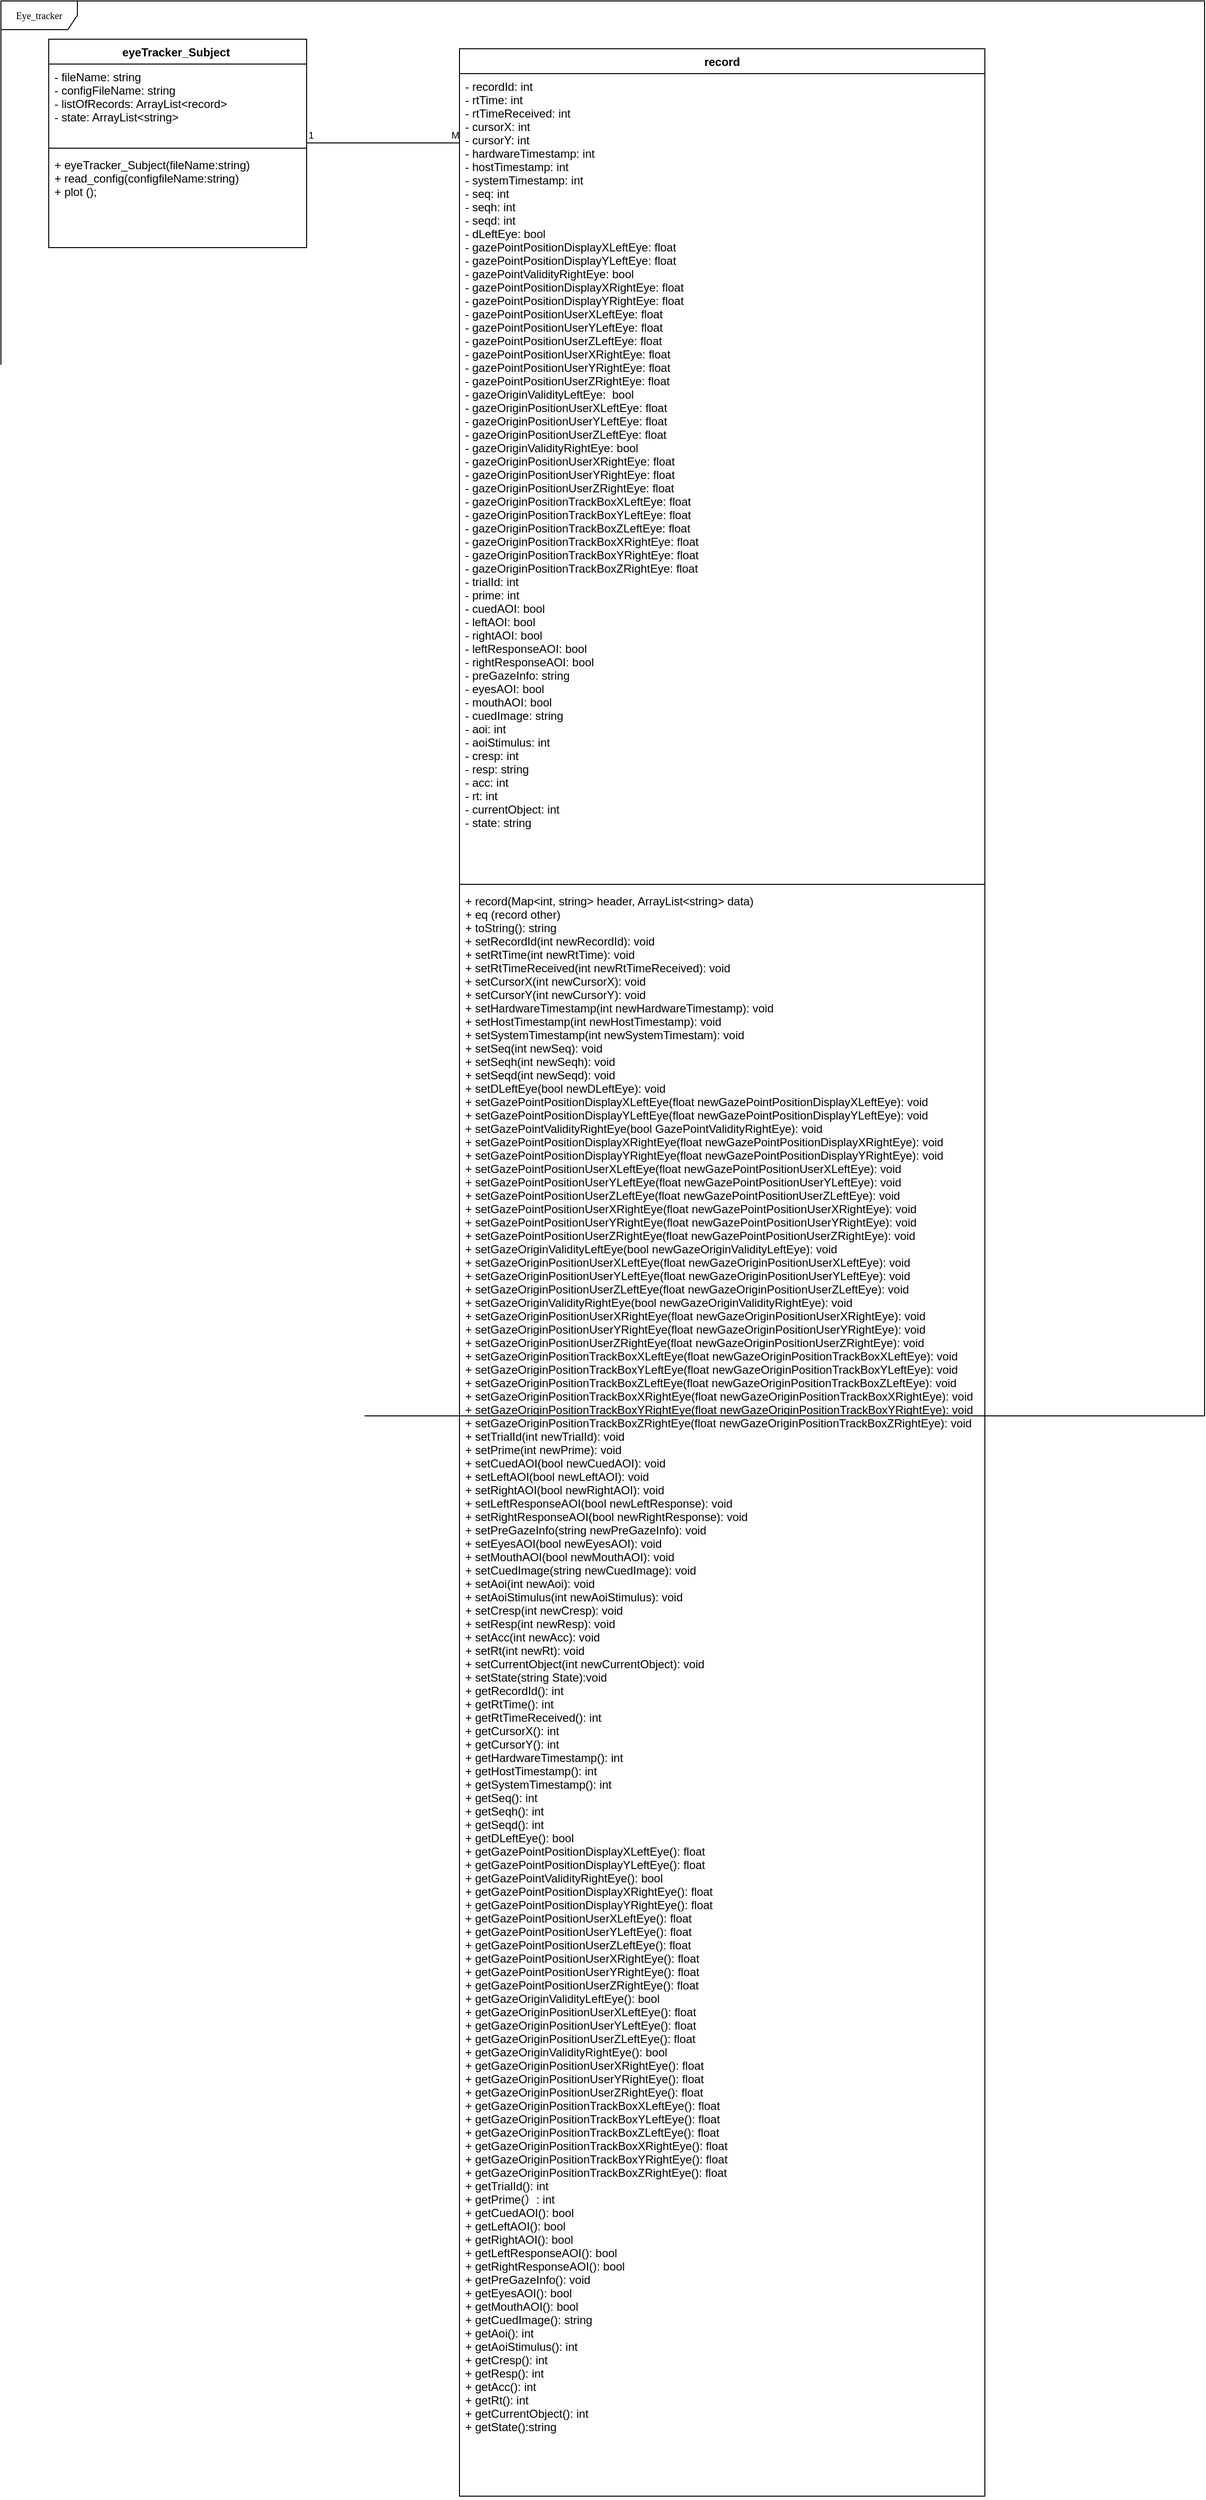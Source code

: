 <mxfile version="12.1.7" type="device" pages="1"><diagram name="Page-1" id="c4acf3e9-155e-7222-9cf6-157b1a14988f"><mxGraphModel dx="1471" dy="408" grid="1" gridSize="10" guides="1" tooltips="1" connect="1" arrows="1" fold="1" page="1" pageScale="1" pageWidth="850" pageHeight="1100" background="#ffffff" math="0" shadow="0"><root><mxCell id="0"/><mxCell id="1" parent="0"/><mxCell id="VxRp9WkxY6QAipozs7Xj-1" value="Eye_tracker" style="shape=umlFrame;whiteSpace=wrap;html=1;rounded=0;shadow=0;comic=0;labelBackgroundColor=none;strokeColor=#000000;strokeWidth=1;fillColor=#ffffff;fontFamily=Verdana;fontSize=10;fontColor=#000000;align=center;width=80;height=30;" vertex="1" parent="1"><mxGeometry x="-790" y="60" width="1260" height="1480" as="geometry"/></mxCell><mxCell id="VxRp9WkxY6QAipozs7Xj-15" value="eyeTracker_Subject " style="swimlane;fontStyle=1;align=center;verticalAlign=top;childLayout=stackLayout;horizontal=1;startSize=26;horizontalStack=0;resizeParent=1;resizeParentMax=0;resizeLast=0;collapsible=1;marginBottom=0;" vertex="1" parent="1"><mxGeometry x="-740" y="100" width="270" height="218" as="geometry"/></mxCell><mxCell id="VxRp9WkxY6QAipozs7Xj-16" value="- fileName: string&#10;- configFileName: string&#10;- listOfRecords: ArrayList&lt;record&gt;&#10;- state: ArrayList&lt;string&gt; &#10;" style="text;strokeColor=none;fillColor=none;align=left;verticalAlign=top;spacingLeft=4;spacingRight=4;overflow=hidden;rotatable=0;points=[[0,0.5],[1,0.5]];portConstraint=eastwest;" vertex="1" parent="VxRp9WkxY6QAipozs7Xj-15"><mxGeometry y="26" width="270" height="84" as="geometry"/></mxCell><mxCell id="VxRp9WkxY6QAipozs7Xj-17" value="" style="line;strokeWidth=1;fillColor=none;align=left;verticalAlign=middle;spacingTop=-1;spacingLeft=3;spacingRight=3;rotatable=0;labelPosition=right;points=[];portConstraint=eastwest;" vertex="1" parent="VxRp9WkxY6QAipozs7Xj-15"><mxGeometry y="110" width="270" height="8" as="geometry"/></mxCell><mxCell id="VxRp9WkxY6QAipozs7Xj-18" value="+ eyeTracker_Subject(fileName:string)&#10;+ read_config(configfileName:string) &#10;+ plot ();" style="text;strokeColor=none;fillColor=none;align=left;verticalAlign=top;spacingLeft=4;spacingRight=4;overflow=hidden;rotatable=0;points=[[0,0.5],[1,0.5]];portConstraint=eastwest;" vertex="1" parent="VxRp9WkxY6QAipozs7Xj-15"><mxGeometry y="118" width="270" height="100" as="geometry"/></mxCell><mxCell id="VxRp9WkxY6QAipozs7Xj-19" value="" style="endArrow=none;html=1;edgeStyle=orthogonalEdgeStyle;" edge="1" parent="1"><mxGeometry relative="1" as="geometry"><mxPoint x="-470" y="208.5" as="sourcePoint"/><mxPoint x="-310" y="208.5" as="targetPoint"/><Array as="points"><mxPoint x="-340" y="209"/><mxPoint x="-340" y="209"/></Array></mxGeometry></mxCell><mxCell id="VxRp9WkxY6QAipozs7Xj-20" value="1" style="resizable=0;html=1;align=left;verticalAlign=bottom;labelBackgroundColor=#ffffff;fontSize=10;" connectable="0" vertex="1" parent="VxRp9WkxY6QAipozs7Xj-19"><mxGeometry x="-1" relative="1" as="geometry"/></mxCell><mxCell id="VxRp9WkxY6QAipozs7Xj-21" value="M" style="resizable=0;html=1;align=right;verticalAlign=bottom;labelBackgroundColor=#ffffff;fontSize=10;" connectable="0" vertex="1" parent="VxRp9WkxY6QAipozs7Xj-19"><mxGeometry x="1" relative="1" as="geometry"/></mxCell><mxCell id="VxRp9WkxY6QAipozs7Xj-26" value="record" style="swimlane;fontStyle=1;align=center;verticalAlign=top;childLayout=stackLayout;horizontal=1;startSize=26;horizontalStack=0;resizeParent=1;resizeParentMax=0;resizeLast=0;collapsible=1;marginBottom=0;" vertex="1" parent="1"><mxGeometry x="-310" y="110" width="550" height="2560" as="geometry"/></mxCell><mxCell id="VxRp9WkxY6QAipozs7Xj-27" value="- recordId: int&#10;- rtTime: int&#10;- rtTimeReceived: int&#10;- cursorX: int&#10;- cursorY: int&#10;- hardwareTimestamp: int&#10;- hostTimestamp: int&#10;- systemTimestamp: int&#10;- seq: int&#10;- seqh: int&#10;- seqd: int&#10;- dLeftEye: bool&#10;- gazePointPositionDisplayXLeftEye: float&#10;- gazePointPositionDisplayYLeftEye: float&#10;- gazePointValidityRightEye: bool&#10;- gazePointPositionDisplayXRightEye: float&#10;- gazePointPositionDisplayYRightEye: float&#10;- gazePointPositionUserXLeftEye: float&#10;- gazePointPositionUserYLeftEye: float&#10;- gazePointPositionUserZLeftEye: float&#10;- gazePointPositionUserXRightEye: float&#10;- gazePointPositionUserYRightEye: float&#10;- gazePointPositionUserZRightEye: float&#10;- gazeOriginValidityLeftEye:  bool&#10;- gazeOriginPositionUserXLeftEye: float&#10;- gazeOriginPositionUserYLeftEye: float&#10;- gazeOriginPositionUserZLeftEye: float&#10;- gazeOriginValidityRightEye: bool&#10;- gazeOriginPositionUserXRightEye: float&#10;- gazeOriginPositionUserYRightEye: float&#10;- gazeOriginPositionUserZRightEye: float&#10;- gazeOriginPositionTrackBoxXLeftEye: float&#10;- gazeOriginPositionTrackBoxYLeftEye: float&#10;- gazeOriginPositionTrackBoxZLeftEye: float&#10;- gazeOriginPositionTrackBoxXRightEye: float&#10;- gazeOriginPositionTrackBoxYRightEye: float &#10;- gazeOriginPositionTrackBoxZRightEye: float&#10;- trialId: int &#10;- prime: int &#10;- cuedAOI: bool&#10;- leftAOI: bool&#10;- rightAOI: bool&#10;- leftResponseAOI: bool&#10;- rightResponseAOI: bool&#10;- preGazeInfo: string&#10;- eyesAOI: bool&#10;- mouthAOI: bool&#10;- cuedImage: string&#10;- aoi: int&#10;- aoiStimulus: int&#10;- cresp: int &#10;- resp: string&#10;- acc: int&#10;- rt: int&#10;- currentObject: int&#10;- state: string&#10;" style="text;strokeColor=none;fillColor=none;align=left;verticalAlign=top;spacingLeft=4;spacingRight=4;overflow=hidden;rotatable=0;points=[[0,0.5],[1,0.5]];portConstraint=eastwest;" vertex="1" parent="VxRp9WkxY6QAipozs7Xj-26"><mxGeometry y="26" width="550" height="844" as="geometry"/></mxCell><mxCell id="VxRp9WkxY6QAipozs7Xj-28" value="" style="line;strokeWidth=1;fillColor=none;align=left;verticalAlign=middle;spacingTop=-1;spacingLeft=3;spacingRight=3;rotatable=0;labelPosition=right;points=[];portConstraint=eastwest;" vertex="1" parent="VxRp9WkxY6QAipozs7Xj-26"><mxGeometry y="870" width="550" height="8" as="geometry"/></mxCell><mxCell id="VxRp9WkxY6QAipozs7Xj-29" value="+ record(Map&lt;int, string&gt; header, ArrayList&lt;string&gt; data)&#10;+ eq (record other)&#10;+ toString(): string&#10;+ setRecordId(int newRecordId): void&#10;+ setRtTime(int newRtTime): void&#10;+ setRtTimeReceived(int newRtTimeReceived): void&#10;+ setCursorX(int newCursorX): void&#10;+ setCursorY(int newCursorY): void&#10;+ setHardwareTimestamp(int newHardwareTimestamp): void&#10;+ setHostTimestamp(int newHostTimestamp): void&#10;+ setSystemTimestamp(int newSystemTimestam): void &#10;+ setSeq(int newSeq): void&#10;+ setSeqh(int newSeqh): void&#10;+ setSeqd(int newSeqd): void&#10;+ setDLeftEye(bool newDLeftEye): void&#10;+ setGazePointPositionDisplayXLeftEye(float newGazePointPositionDisplayXLeftEye): void&#10;+ setGazePointPositionDisplayYLeftEye(float newGazePointPositionDisplayYLeftEye): void  &#10;+ setGazePointValidityRightEye(bool GazePointValidityRightEye): void &#10;+ setGazePointPositionDisplayXRightEye(float newGazePointPositionDisplayXRightEye): void&#10;+ setGazePointPositionDisplayYRightEye(float newGazePointPositionDisplayYRightEye): void&#10;+ setGazePointPositionUserXLeftEye(float newGazePointPositionUserXLeftEye): void &#10;+ setGazePointPositionUserYLeftEye(float newGazePointPositionUserYLeftEye): void &#10;+ setGazePointPositionUserZLeftEye(float newGazePointPositionUserZLeftEye): void&#10;+ setGazePointPositionUserXRightEye(float newGazePointPositionUserXRightEye): void&#10;+ setGazePointPositionUserYRightEye(float newGazePointPositionUserYRightEye): void &#10;+ setGazePointPositionUserZRightEye(float newGazePointPositionUserZRightEye): void &#10;+ setGazeOriginValidityLeftEye(bool newGazeOriginValidityLeftEye): void&#10;+ setGazeOriginPositionUserXLeftEye(float newGazeOriginPositionUserXLeftEye): void &#10;+ setGazeOriginPositionUserYLeftEye(float newGazeOriginPositionUserYLeftEye): void &#10;+ setGazeOriginPositionUserZLeftEye(float newGazeOriginPositionUserZLeftEye): void &#10;+ setGazeOriginValidityRightEye(bool newGazeOriginValidityRightEye): void &#10;+ setGazeOriginPositionUserXRightEye(float newGazeOriginPositionUserXRightEye): void &#10;+ setGazeOriginPositionUserYRightEye(float newGazeOriginPositionUserYRightEye): void &#10;+ setGazeOriginPositionUserZRightEye(float newGazeOriginPositionUserZRightEye): void &#10;+ setGazeOriginPositionTrackBoxXLeftEye(float newGazeOriginPositionTrackBoxXLeftEye): void &#10;+ setGazeOriginPositionTrackBoxYLeftEye(float newGazeOriginPositionTrackBoxYLeftEye): void &#10;+ setGazeOriginPositionTrackBoxZLeftEye(float newGazeOriginPositionTrackBoxZLeftEye): void &#10;+ setGazeOriginPositionTrackBoxXRightEye(float newGazeOriginPositionTrackBoxXRightEye): void&#10;+ setGazeOriginPositionTrackBoxYRightEye(float newGazeOriginPositionTrackBoxYRightEye): void &#10;+ setGazeOriginPositionTrackBoxZRightEye(float newGazeOriginPositionTrackBoxZRightEye): void &#10;+ setTrialId(int newTrialId): void&#10;+ setPrime(int newPrime): void&#10;+ setCuedAOI(bool newCuedAOI): void &#10;+ setLeftAOI(bool newLeftAOI): void&#10;+ setRightAOI(bool newRightAOI): void&#10;+ setLeftResponseAOI(bool newLeftResponse): void&#10;+ setRightResponseAOI(bool newRightResponse): void&#10;+ setPreGazeInfo(string newPreGazeInfo): void &#10;+ setEyesAOI(bool newEyesAOI): void &#10;+ setMouthAOI(bool newMouthAOI): void&#10;+ setCuedImage(string newCuedImage): void &#10;+ setAoi(int newAoi): void &#10;+ setAoiStimulus(int newAoiStimulus): void &#10;+ setCresp(int newCresp): void &#10;+ setResp(int newResp): void &#10;+ setAcc(int newAcc): void &#10;+ setRt(int newRt): void &#10;+ setCurrentObject(int newCurrentObject): void &#10;+ setState(string State):void&#10;+ getRecordId(): int&#10;+ getRtTime(): int&#10;+ getRtTimeReceived(): int&#10;+ getCursorX(): int&#10;+ getCursorY(): int&#10;+ getHardwareTimestamp(): int&#10;+ getHostTimestamp(): int&#10;+ getSystemTimestamp(): int&#10;+ getSeq(): int&#10;+ getSeqh(): int&#10;+ getSeqd(): int&#10;+ getDLeftEye(): bool&#10;+ getGazePointPositionDisplayXLeftEye(): float&#10;+ getGazePointPositionDisplayYLeftEye(): float &#10;+ getGazePointValidityRightEye(): bool&#10;+ getGazePointPositionDisplayXRightEye(): float&#10;+ getGazePointPositionDisplayYRightEye(): float&#10;+ getGazePointPositionUserXLeftEye(): float&#10;+ getGazePointPositionUserYLeftEye(): float&#10;+ getGazePointPositionUserZLeftEye(): float&#10;+ getGazePointPositionUserXRightEye(): float&#10;+ getGazePointPositionUserYRightEye(): float &#10;+ getGazePointPositionUserZRightEye(): float&#10;+ getGazeOriginValidityLeftEye(): bool&#10;+ getGazeOriginPositionUserXLeftEye(): float &#10;+ getGazeOriginPositionUserYLeftEye(): float&#10;+ getGazeOriginPositionUserZLeftEye(): float &#10;+ getGazeOriginValidityRightEye(): bool&#10;+ getGazeOriginPositionUserXRightEye(): float&#10;+ getGazeOriginPositionUserYRightEye(): float&#10;+ getGazeOriginPositionUserZRightEye(): float &#10;+ getGazeOriginPositionTrackBoxXLeftEye(): float &#10;+ getGazeOriginPositionTrackBoxYLeftEye(): float &#10;+ getGazeOriginPositionTrackBoxZLeftEye(): float &#10;+ getGazeOriginPositionTrackBoxXRightEye(): float&#10;+ getGazeOriginPositionTrackBoxYRightEye(): float &#10;+ getGazeOriginPositionTrackBoxZRightEye(): float &#10;+ getTrialId(): int&#10;+ getPrime(）: int&#10;+ getCuedAOI(): bool&#10;+ getLeftAOI(): bool&#10;+ getRightAOI(): bool&#10;+ getLeftResponseAOI(): bool&#10;+ getRightResponseAOI(): bool&#10;+ getPreGazeInfo(): void &#10;+ getEyesAOI(): bool&#10;+ getMouthAOI(): bool&#10;+ getCuedImage(): string&#10;+ getAoi(): int&#10;+ getAoiStimulus(): int&#10;+ getCresp(): int &#10;+ getResp(): int&#10;+ getAcc(): int&#10;+ getRt(): int&#10;+ getCurrentObject(): int&#10;+ getState():string&#10;&#10;&#10;" style="text;strokeColor=none;fillColor=none;align=left;verticalAlign=top;spacingLeft=4;spacingRight=4;overflow=hidden;rotatable=0;points=[[0,0.5],[1,0.5]];portConstraint=eastwest;" vertex="1" parent="VxRp9WkxY6QAipozs7Xj-26"><mxGeometry y="878" width="550" height="1682" as="geometry"/></mxCell></root></mxGraphModel></diagram></mxfile>